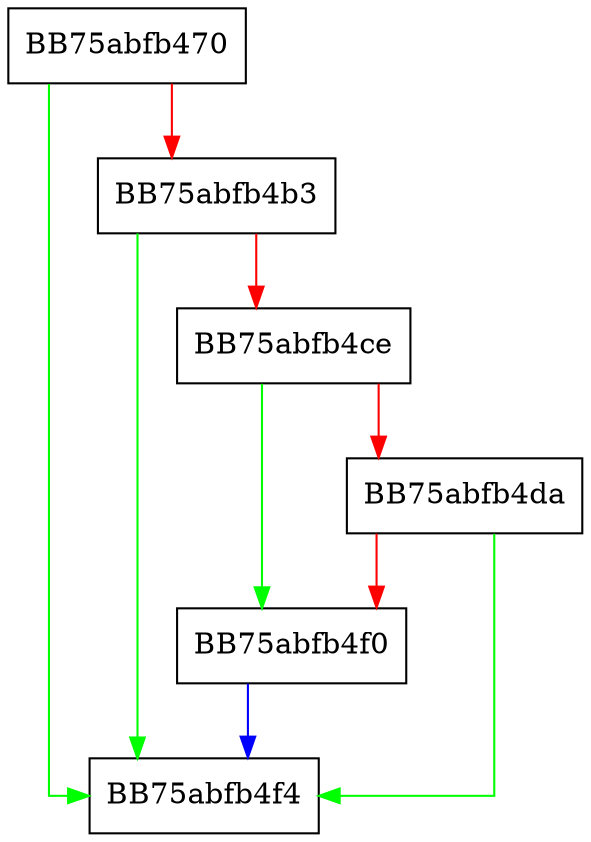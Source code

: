 digraph ZSTD_compressEnd_public {
  node [shape="box"];
  graph [splines=ortho];
  BB75abfb470 -> BB75abfb4f4 [color="green"];
  BB75abfb470 -> BB75abfb4b3 [color="red"];
  BB75abfb4b3 -> BB75abfb4f4 [color="green"];
  BB75abfb4b3 -> BB75abfb4ce [color="red"];
  BB75abfb4ce -> BB75abfb4f0 [color="green"];
  BB75abfb4ce -> BB75abfb4da [color="red"];
  BB75abfb4da -> BB75abfb4f4 [color="green"];
  BB75abfb4da -> BB75abfb4f0 [color="red"];
  BB75abfb4f0 -> BB75abfb4f4 [color="blue"];
}
